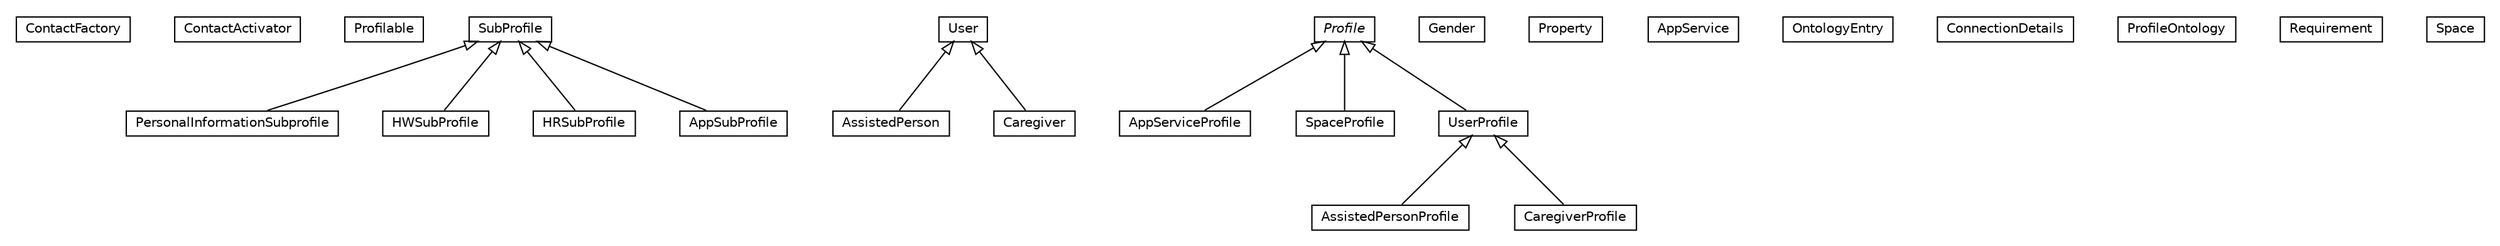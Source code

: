 #!/usr/local/bin/dot
#
# Class diagram 
# Generated by UMLGraph version R5_6-24-gf6e263 (http://www.umlgraph.org/)
#

digraph G {
	edge [fontname="Helvetica",fontsize=10,labelfontname="Helvetica",labelfontsize=10];
	node [fontname="Helvetica",fontsize=10,shape=plaintext];
	nodesep=0.25;
	ranksep=0.5;
	// org.universAAL.ontology.profile.ContactFactory
	c19596 [label=<<table title="org.universAAL.ontology.profile.ContactFactory" border="0" cellborder="1" cellspacing="0" cellpadding="2" port="p" href="./ContactFactory.html">
		<tr><td><table border="0" cellspacing="0" cellpadding="1">
<tr><td align="center" balign="center"> ContactFactory </td></tr>
		</table></td></tr>
		</table>>, URL="./ContactFactory.html", fontname="Helvetica", fontcolor="black", fontsize=10.0];
	// org.universAAL.ontology.profile.ContactActivator
	c19597 [label=<<table title="org.universAAL.ontology.profile.ContactActivator" border="0" cellborder="1" cellspacing="0" cellpadding="2" port="p" href="./ContactActivator.html">
		<tr><td><table border="0" cellspacing="0" cellpadding="1">
<tr><td align="center" balign="center"> ContactActivator </td></tr>
		</table></td></tr>
		</table>>, URL="./ContactActivator.html", fontname="Helvetica", fontcolor="black", fontsize=10.0];
	// org.universAAL.ontology.profile.Profilable
	c19598 [label=<<table title="org.universAAL.ontology.profile.Profilable" border="0" cellborder="1" cellspacing="0" cellpadding="2" port="p" href="./Profilable.html">
		<tr><td><table border="0" cellspacing="0" cellpadding="1">
<tr><td align="center" balign="center"> Profilable </td></tr>
		</table></td></tr>
		</table>>, URL="./Profilable.html", fontname="Helvetica", fontcolor="black", fontsize=10.0];
	// org.universAAL.ontology.profile.PersonalInformationSubprofile
	c19599 [label=<<table title="org.universAAL.ontology.profile.PersonalInformationSubprofile" border="0" cellborder="1" cellspacing="0" cellpadding="2" port="p" href="./PersonalInformationSubprofile.html">
		<tr><td><table border="0" cellspacing="0" cellpadding="1">
<tr><td align="center" balign="center"> PersonalInformationSubprofile </td></tr>
		</table></td></tr>
		</table>>, URL="./PersonalInformationSubprofile.html", fontname="Helvetica", fontcolor="black", fontsize=10.0];
	// org.universAAL.ontology.profile.HWSubProfile
	c19600 [label=<<table title="org.universAAL.ontology.profile.HWSubProfile" border="0" cellborder="1" cellspacing="0" cellpadding="2" port="p" href="./HWSubProfile.html">
		<tr><td><table border="0" cellspacing="0" cellpadding="1">
<tr><td align="center" balign="center"> HWSubProfile </td></tr>
		</table></td></tr>
		</table>>, URL="./HWSubProfile.html", fontname="Helvetica", fontcolor="black", fontsize=10.0];
	// org.universAAL.ontology.profile.AssistedPerson
	c19601 [label=<<table title="org.universAAL.ontology.profile.AssistedPerson" border="0" cellborder="1" cellspacing="0" cellpadding="2" port="p" href="./AssistedPerson.html">
		<tr><td><table border="0" cellspacing="0" cellpadding="1">
<tr><td align="center" balign="center"> AssistedPerson </td></tr>
		</table></td></tr>
		</table>>, URL="./AssistedPerson.html", fontname="Helvetica", fontcolor="black", fontsize=10.0];
	// org.universAAL.ontology.profile.AssistedPersonProfile
	c19602 [label=<<table title="org.universAAL.ontology.profile.AssistedPersonProfile" border="0" cellborder="1" cellspacing="0" cellpadding="2" port="p" href="./AssistedPersonProfile.html">
		<tr><td><table border="0" cellspacing="0" cellpadding="1">
<tr><td align="center" balign="center"> AssistedPersonProfile </td></tr>
		</table></td></tr>
		</table>>, URL="./AssistedPersonProfile.html", fontname="Helvetica", fontcolor="black", fontsize=10.0];
	// org.universAAL.ontology.profile.Gender
	c19603 [label=<<table title="org.universAAL.ontology.profile.Gender" border="0" cellborder="1" cellspacing="0" cellpadding="2" port="p" href="./Gender.html">
		<tr><td><table border="0" cellspacing="0" cellpadding="1">
<tr><td align="center" balign="center"> Gender </td></tr>
		</table></td></tr>
		</table>>, URL="./Gender.html", fontname="Helvetica", fontcolor="black", fontsize=10.0];
	// org.universAAL.ontology.profile.HRSubProfile
	c19604 [label=<<table title="org.universAAL.ontology.profile.HRSubProfile" border="0" cellborder="1" cellspacing="0" cellpadding="2" port="p" href="./HRSubProfile.html">
		<tr><td><table border="0" cellspacing="0" cellpadding="1">
<tr><td align="center" balign="center"> HRSubProfile </td></tr>
		</table></td></tr>
		</table>>, URL="./HRSubProfile.html", fontname="Helvetica", fontcolor="black", fontsize=10.0];
	// org.universAAL.ontology.profile.User
	c19605 [label=<<table title="org.universAAL.ontology.profile.User" border="0" cellborder="1" cellspacing="0" cellpadding="2" port="p" href="./User.html">
		<tr><td><table border="0" cellspacing="0" cellpadding="1">
<tr><td align="center" balign="center"> User </td></tr>
		</table></td></tr>
		</table>>, URL="./User.html", fontname="Helvetica", fontcolor="black", fontsize=10.0];
	// org.universAAL.ontology.profile.Caregiver
	c19606 [label=<<table title="org.universAAL.ontology.profile.Caregiver" border="0" cellborder="1" cellspacing="0" cellpadding="2" port="p" href="./Caregiver.html">
		<tr><td><table border="0" cellspacing="0" cellpadding="1">
<tr><td align="center" balign="center"> Caregiver </td></tr>
		</table></td></tr>
		</table>>, URL="./Caregiver.html", fontname="Helvetica", fontcolor="black", fontsize=10.0];
	// org.universAAL.ontology.profile.Property
	c19607 [label=<<table title="org.universAAL.ontology.profile.Property" border="0" cellborder="1" cellspacing="0" cellpadding="2" port="p" href="./Property.html">
		<tr><td><table border="0" cellspacing="0" cellpadding="1">
<tr><td align="center" balign="center"> Property </td></tr>
		</table></td></tr>
		</table>>, URL="./Property.html", fontname="Helvetica", fontcolor="black", fontsize=10.0];
	// org.universAAL.ontology.profile.AppServiceProfile
	c19608 [label=<<table title="org.universAAL.ontology.profile.AppServiceProfile" border="0" cellborder="1" cellspacing="0" cellpadding="2" port="p" href="./AppServiceProfile.html">
		<tr><td><table border="0" cellspacing="0" cellpadding="1">
<tr><td align="center" balign="center"> AppServiceProfile </td></tr>
		</table></td></tr>
		</table>>, URL="./AppServiceProfile.html", fontname="Helvetica", fontcolor="black", fontsize=10.0];
	// org.universAAL.ontology.profile.AppService
	c19609 [label=<<table title="org.universAAL.ontology.profile.AppService" border="0" cellborder="1" cellspacing="0" cellpadding="2" port="p" href="./AppService.html">
		<tr><td><table border="0" cellspacing="0" cellpadding="1">
<tr><td align="center" balign="center"> AppService </td></tr>
		</table></td></tr>
		</table>>, URL="./AppService.html", fontname="Helvetica", fontcolor="black", fontsize=10.0];
	// org.universAAL.ontology.profile.OntologyEntry
	c19610 [label=<<table title="org.universAAL.ontology.profile.OntologyEntry" border="0" cellborder="1" cellspacing="0" cellpadding="2" port="p" href="./OntologyEntry.html">
		<tr><td><table border="0" cellspacing="0" cellpadding="1">
<tr><td align="center" balign="center"> OntologyEntry </td></tr>
		</table></td></tr>
		</table>>, URL="./OntologyEntry.html", fontname="Helvetica", fontcolor="black", fontsize=10.0];
	// org.universAAL.ontology.profile.ConnectionDetails
	c19611 [label=<<table title="org.universAAL.ontology.profile.ConnectionDetails" border="0" cellborder="1" cellspacing="0" cellpadding="2" port="p" href="./ConnectionDetails.html">
		<tr><td><table border="0" cellspacing="0" cellpadding="1">
<tr><td align="center" balign="center"> ConnectionDetails </td></tr>
		</table></td></tr>
		</table>>, URL="./ConnectionDetails.html", fontname="Helvetica", fontcolor="black", fontsize=10.0];
	// org.universAAL.ontology.profile.AppSubProfile
	c19612 [label=<<table title="org.universAAL.ontology.profile.AppSubProfile" border="0" cellborder="1" cellspacing="0" cellpadding="2" port="p" href="./AppSubProfile.html">
		<tr><td><table border="0" cellspacing="0" cellpadding="1">
<tr><td align="center" balign="center"> AppSubProfile </td></tr>
		</table></td></tr>
		</table>>, URL="./AppSubProfile.html", fontname="Helvetica", fontcolor="black", fontsize=10.0];
	// org.universAAL.ontology.profile.ProfileOntology
	c19613 [label=<<table title="org.universAAL.ontology.profile.ProfileOntology" border="0" cellborder="1" cellspacing="0" cellpadding="2" port="p" href="./ProfileOntology.html">
		<tr><td><table border="0" cellspacing="0" cellpadding="1">
<tr><td align="center" balign="center"> ProfileOntology </td></tr>
		</table></td></tr>
		</table>>, URL="./ProfileOntology.html", fontname="Helvetica", fontcolor="black", fontsize=10.0];
	// org.universAAL.ontology.profile.Requirement
	c19614 [label=<<table title="org.universAAL.ontology.profile.Requirement" border="0" cellborder="1" cellspacing="0" cellpadding="2" port="p" href="./Requirement.html">
		<tr><td><table border="0" cellspacing="0" cellpadding="1">
<tr><td align="center" balign="center"> Requirement </td></tr>
		</table></td></tr>
		</table>>, URL="./Requirement.html", fontname="Helvetica", fontcolor="black", fontsize=10.0];
	// org.universAAL.ontology.profile.SpaceProfile
	c19615 [label=<<table title="org.universAAL.ontology.profile.SpaceProfile" border="0" cellborder="1" cellspacing="0" cellpadding="2" port="p" href="./SpaceProfile.html">
		<tr><td><table border="0" cellspacing="0" cellpadding="1">
<tr><td align="center" balign="center"> SpaceProfile </td></tr>
		</table></td></tr>
		</table>>, URL="./SpaceProfile.html", fontname="Helvetica", fontcolor="black", fontsize=10.0];
	// org.universAAL.ontology.profile.Space
	c19616 [label=<<table title="org.universAAL.ontology.profile.Space" border="0" cellborder="1" cellspacing="0" cellpadding="2" port="p" href="./Space.html">
		<tr><td><table border="0" cellspacing="0" cellpadding="1">
<tr><td align="center" balign="center"> Space </td></tr>
		</table></td></tr>
		</table>>, URL="./Space.html", fontname="Helvetica", fontcolor="black", fontsize=10.0];
	// org.universAAL.ontology.profile.SubProfile
	c19617 [label=<<table title="org.universAAL.ontology.profile.SubProfile" border="0" cellborder="1" cellspacing="0" cellpadding="2" port="p" href="./SubProfile.html">
		<tr><td><table border="0" cellspacing="0" cellpadding="1">
<tr><td align="center" balign="center"> SubProfile </td></tr>
		</table></td></tr>
		</table>>, URL="./SubProfile.html", fontname="Helvetica", fontcolor="black", fontsize=10.0];
	// org.universAAL.ontology.profile.Profile
	c19618 [label=<<table title="org.universAAL.ontology.profile.Profile" border="0" cellborder="1" cellspacing="0" cellpadding="2" port="p" href="./Profile.html">
		<tr><td><table border="0" cellspacing="0" cellpadding="1">
<tr><td align="center" balign="center"><font face="Helvetica-Oblique"> Profile </font></td></tr>
		</table></td></tr>
		</table>>, URL="./Profile.html", fontname="Helvetica", fontcolor="black", fontsize=10.0];
	// org.universAAL.ontology.profile.UserProfile
	c19619 [label=<<table title="org.universAAL.ontology.profile.UserProfile" border="0" cellborder="1" cellspacing="0" cellpadding="2" port="p" href="./UserProfile.html">
		<tr><td><table border="0" cellspacing="0" cellpadding="1">
<tr><td align="center" balign="center"> UserProfile </td></tr>
		</table></td></tr>
		</table>>, URL="./UserProfile.html", fontname="Helvetica", fontcolor="black", fontsize=10.0];
	// org.universAAL.ontology.profile.CaregiverProfile
	c19620 [label=<<table title="org.universAAL.ontology.profile.CaregiverProfile" border="0" cellborder="1" cellspacing="0" cellpadding="2" port="p" href="./CaregiverProfile.html">
		<tr><td><table border="0" cellspacing="0" cellpadding="1">
<tr><td align="center" balign="center"> CaregiverProfile </td></tr>
		</table></td></tr>
		</table>>, URL="./CaregiverProfile.html", fontname="Helvetica", fontcolor="black", fontsize=10.0];
	//org.universAAL.ontology.profile.PersonalInformationSubprofile extends org.universAAL.ontology.profile.SubProfile
	c19617:p -> c19599:p [dir=back,arrowtail=empty];
	//org.universAAL.ontology.profile.HWSubProfile extends org.universAAL.ontology.profile.SubProfile
	c19617:p -> c19600:p [dir=back,arrowtail=empty];
	//org.universAAL.ontology.profile.AssistedPerson extends org.universAAL.ontology.profile.User
	c19605:p -> c19601:p [dir=back,arrowtail=empty];
	//org.universAAL.ontology.profile.AssistedPersonProfile extends org.universAAL.ontology.profile.UserProfile
	c19619:p -> c19602:p [dir=back,arrowtail=empty];
	//org.universAAL.ontology.profile.HRSubProfile extends org.universAAL.ontology.profile.SubProfile
	c19617:p -> c19604:p [dir=back,arrowtail=empty];
	//org.universAAL.ontology.profile.Caregiver extends org.universAAL.ontology.profile.User
	c19605:p -> c19606:p [dir=back,arrowtail=empty];
	//org.universAAL.ontology.profile.AppServiceProfile extends org.universAAL.ontology.profile.Profile
	c19618:p -> c19608:p [dir=back,arrowtail=empty];
	//org.universAAL.ontology.profile.AppSubProfile extends org.universAAL.ontology.profile.SubProfile
	c19617:p -> c19612:p [dir=back,arrowtail=empty];
	//org.universAAL.ontology.profile.SpaceProfile extends org.universAAL.ontology.profile.Profile
	c19618:p -> c19615:p [dir=back,arrowtail=empty];
	//org.universAAL.ontology.profile.UserProfile extends org.universAAL.ontology.profile.Profile
	c19618:p -> c19619:p [dir=back,arrowtail=empty];
	//org.universAAL.ontology.profile.CaregiverProfile extends org.universAAL.ontology.profile.UserProfile
	c19619:p -> c19620:p [dir=back,arrowtail=empty];
}

